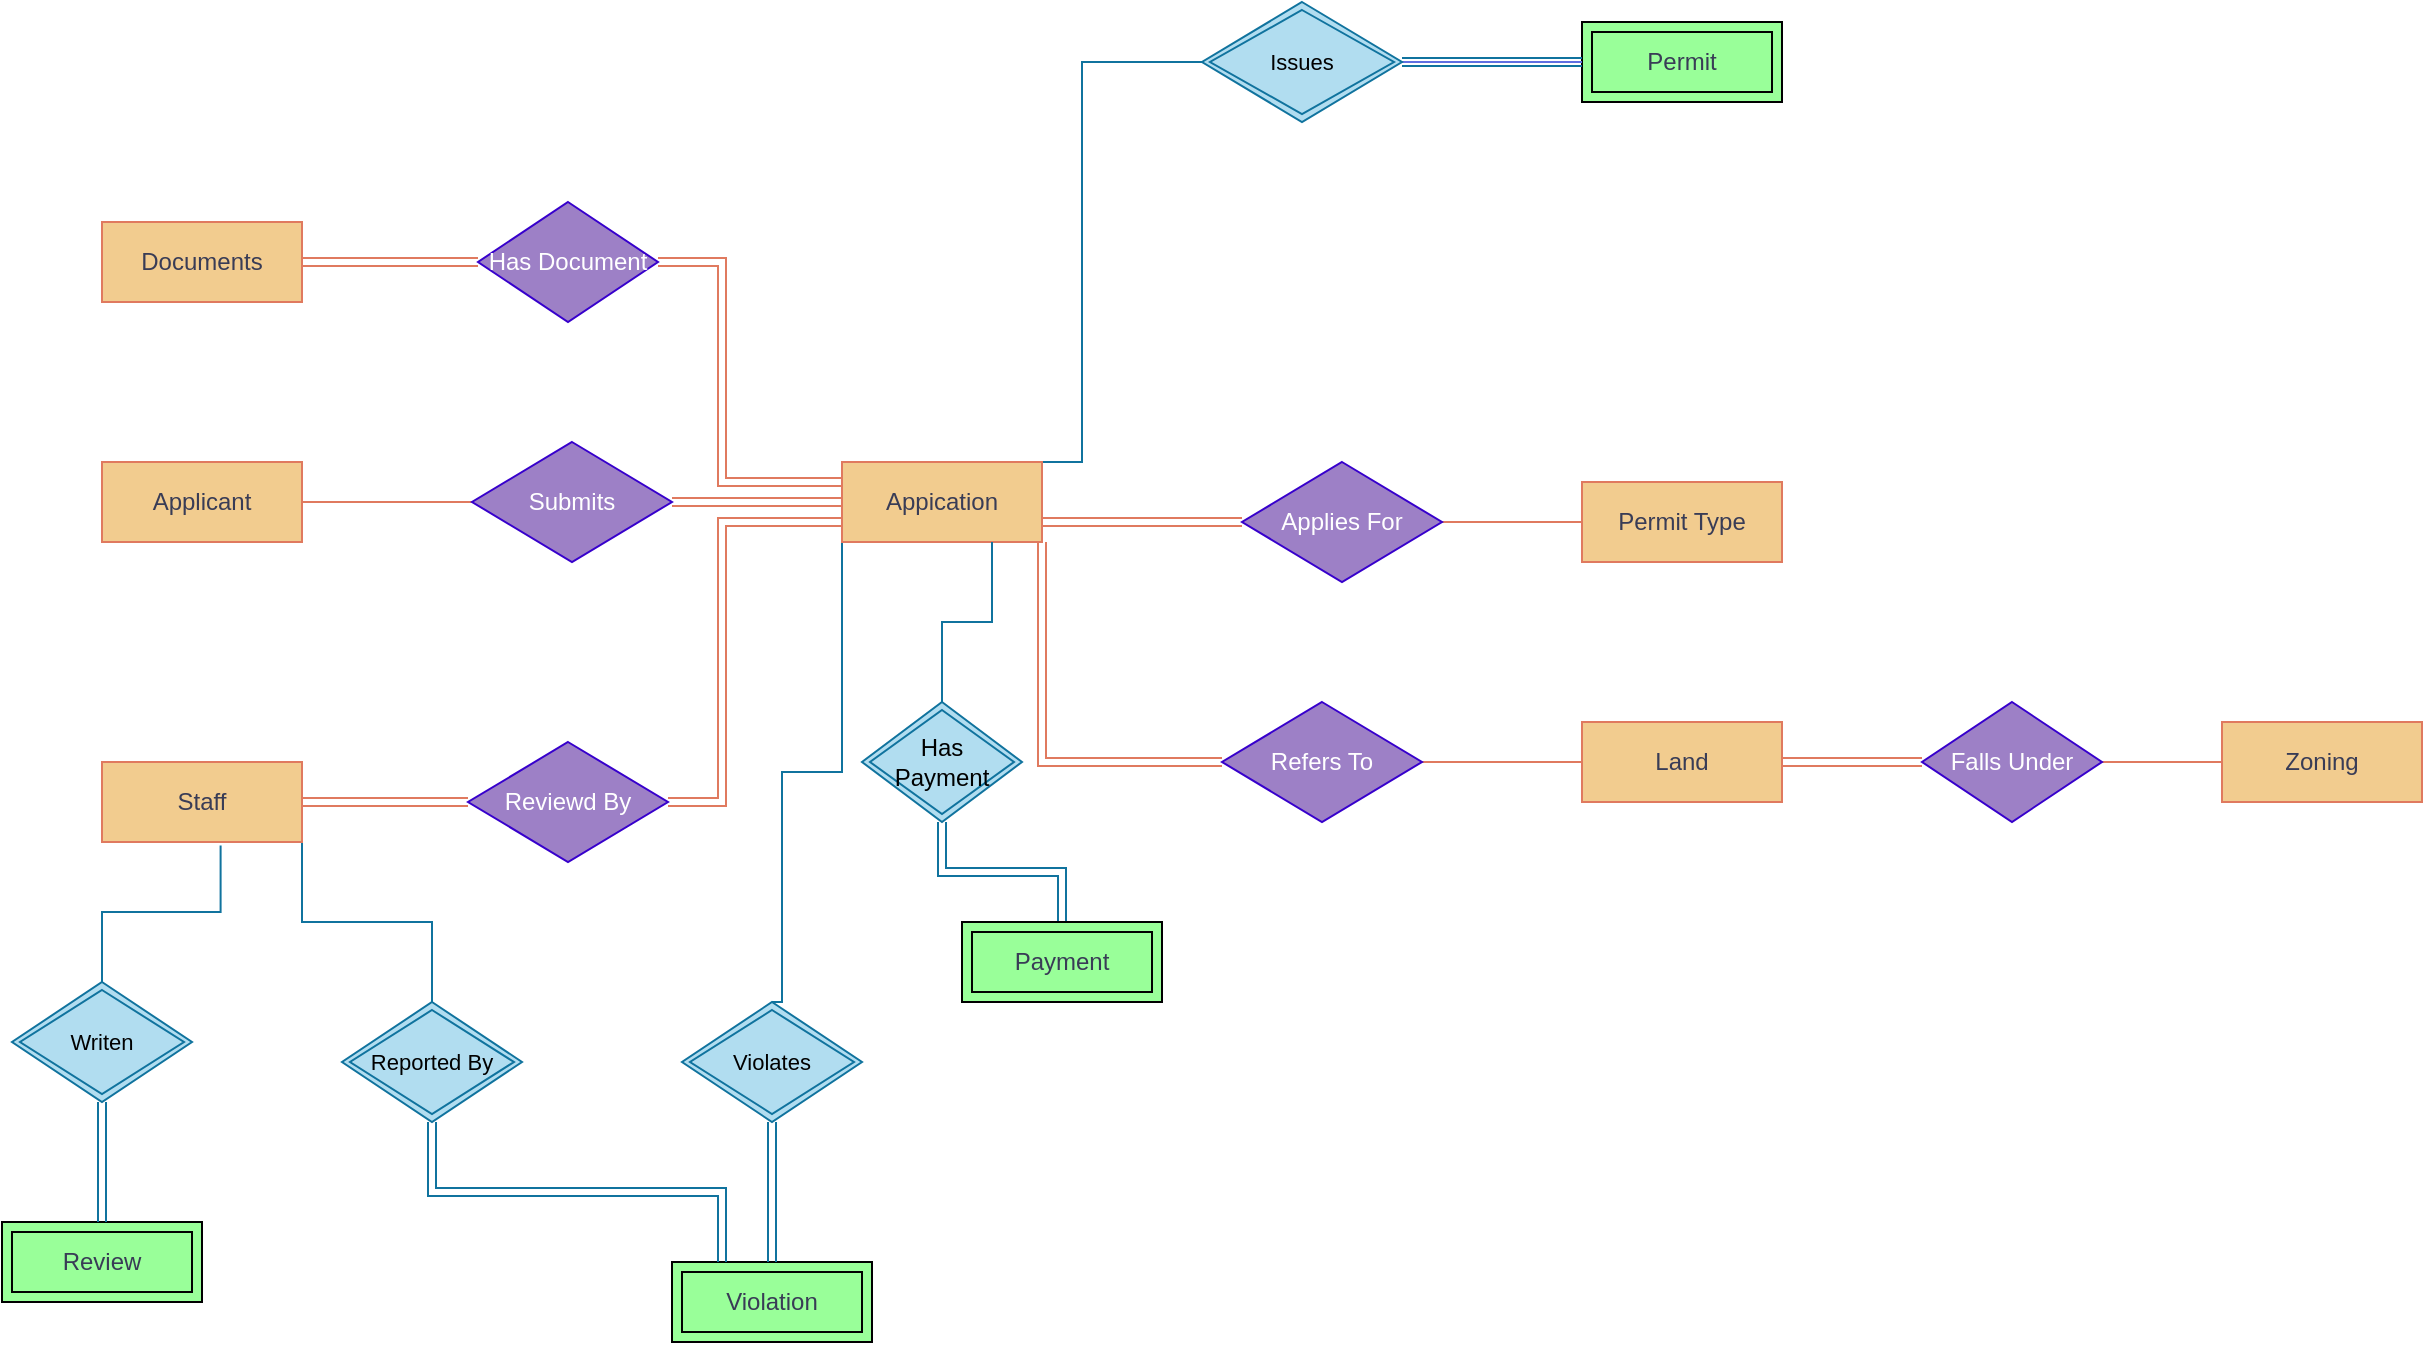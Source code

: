 <mxfile version="27.1.3">
  <diagram id="R2lEEEUBdFMjLlhIrx00" name="Page-1">
    <mxGraphModel dx="1313" dy="626" grid="1" gridSize="10" guides="1" tooltips="1" connect="1" arrows="1" fold="1" page="0" pageScale="1" pageWidth="1169" pageHeight="827" background="#FFFFFF" math="0" shadow="0" extFonts="Permanent Marker^https://fonts.googleapis.com/css?family=Permanent+Marker">
      <root>
        <mxCell id="0" />
        <mxCell id="1" parent="0" />
        <mxCell id="lDLYas_1JoU8hUVh2hBd-32" style="edgeStyle=orthogonalEdgeStyle;rounded=0;orthogonalLoop=1;jettySize=auto;html=1;exitX=1;exitY=1;exitDx=0;exitDy=0;strokeColor=#E07A5F;fontColor=#393C56;fillColor=#F2CC8F;entryX=0;entryY=0.5;entryDx=0;entryDy=0;shape=link;" parent="1" source="lDLYas_1JoU8hUVh2hBd-2" target="lDLYas_1JoU8hUVh2hBd-16" edge="1">
          <mxGeometry relative="1" as="geometry" />
        </mxCell>
        <mxCell id="lDLYas_1JoU8hUVh2hBd-39" style="edgeStyle=orthogonalEdgeStyle;shape=link;rounded=0;orthogonalLoop=1;jettySize=auto;html=1;exitX=0;exitY=0.75;exitDx=0;exitDy=0;entryX=1;entryY=0.5;entryDx=0;entryDy=0;strokeColor=#E07A5F;align=center;verticalAlign=middle;fontFamily=Helvetica;fontSize=11;fontColor=#393C56;labelBackgroundColor=default;startFill=0;endArrow=none;fillColor=#F2CC8F;" parent="1" source="lDLYas_1JoU8hUVh2hBd-2" target="lDLYas_1JoU8hUVh2hBd-18" edge="1">
          <mxGeometry relative="1" as="geometry">
            <Array as="points">
              <mxPoint x="-170" y="440" />
              <mxPoint x="-170" y="580" />
            </Array>
          </mxGeometry>
        </mxCell>
        <mxCell id="lDLYas_1JoU8hUVh2hBd-44" style="edgeStyle=orthogonalEdgeStyle;rounded=0;orthogonalLoop=1;jettySize=auto;html=1;exitX=1;exitY=0;exitDx=0;exitDy=0;entryX=0;entryY=0.5;entryDx=0;entryDy=0;strokeColor=#10739e;align=center;verticalAlign=middle;fontFamily=Helvetica;fontSize=11;fontColor=default;labelBackgroundColor=none;startFill=0;endArrow=none;fillColor=#b1ddf0;" parent="1" source="lDLYas_1JoU8hUVh2hBd-2" target="lDLYas_1JoU8hUVh2hBd-43" edge="1">
          <mxGeometry relative="1" as="geometry">
            <Array as="points">
              <mxPoint x="10" y="410" />
              <mxPoint x="10" y="210" />
            </Array>
          </mxGeometry>
        </mxCell>
        <mxCell id="lDLYas_1JoU8hUVh2hBd-60" style="edgeStyle=orthogonalEdgeStyle;rounded=0;orthogonalLoop=1;jettySize=auto;html=1;exitX=0;exitY=1;exitDx=0;exitDy=0;strokeColor=#10739e;align=center;verticalAlign=middle;fontFamily=Helvetica;fontSize=11;fontColor=default;labelBackgroundColor=none;startFill=0;endArrow=none;fillColor=#b1ddf0;entryX=0.5;entryY=0;entryDx=0;entryDy=0;" parent="1" source="lDLYas_1JoU8hUVh2hBd-2" target="lDLYas_1JoU8hUVh2hBd-61" edge="1">
          <mxGeometry relative="1" as="geometry">
            <mxPoint x="-170" y="770" as="targetPoint" />
            <Array as="points">
              <mxPoint x="-110" y="565" />
              <mxPoint x="-140" y="565" />
              <mxPoint x="-140" y="680" />
            </Array>
          </mxGeometry>
        </mxCell>
        <mxCell id="lDLYas_1JoU8hUVh2hBd-2" value="Appication" style="whiteSpace=wrap;html=1;align=center;labelBackgroundColor=none;fillColor=#F2CC8F;strokeColor=#E07A5F;fontColor=#393C56;" parent="1" vertex="1">
          <mxGeometry x="-110" y="410" width="100" height="40" as="geometry" />
        </mxCell>
        <mxCell id="lDLYas_1JoU8hUVh2hBd-27" style="edgeStyle=orthogonalEdgeStyle;rounded=0;orthogonalLoop=1;jettySize=auto;html=1;exitX=1;exitY=0.5;exitDx=0;exitDy=0;entryX=0;entryY=0.5;entryDx=0;entryDy=0;strokeColor=#E07A5F;fontColor=#393C56;fillColor=#F2CC8F;endArrow=none;startFill=0;" parent="1" source="lDLYas_1JoU8hUVh2hBd-3" target="lDLYas_1JoU8hUVh2hBd-14" edge="1">
          <mxGeometry relative="1" as="geometry" />
        </mxCell>
        <mxCell id="lDLYas_1JoU8hUVh2hBd-3" value="Applicant" style="whiteSpace=wrap;html=1;align=center;labelBackgroundColor=none;fillColor=#F2CC8F;strokeColor=#E07A5F;fontColor=#393C56;" parent="1" vertex="1">
          <mxGeometry x="-480" y="410" width="100" height="40" as="geometry" />
        </mxCell>
        <mxCell id="lDLYas_1JoU8hUVh2hBd-4" value="Permit Type" style="whiteSpace=wrap;html=1;align=center;labelBackgroundColor=none;fillColor=#F2CC8F;strokeColor=#E07A5F;fontColor=#393C56;" parent="1" vertex="1">
          <mxGeometry x="260" y="420" width="100" height="40" as="geometry" />
        </mxCell>
        <mxCell id="lDLYas_1JoU8hUVh2hBd-34" style="edgeStyle=orthogonalEdgeStyle;shape=link;rounded=0;orthogonalLoop=1;jettySize=auto;html=1;exitX=1;exitY=0.5;exitDx=0;exitDy=0;strokeColor=#E07A5F;align=center;verticalAlign=middle;fontFamily=Helvetica;fontSize=11;fontColor=#393C56;labelBackgroundColor=default;startFill=0;endArrow=none;fillColor=#F2CC8F;" parent="1" source="lDLYas_1JoU8hUVh2hBd-5" target="lDLYas_1JoU8hUVh2hBd-17" edge="1">
          <mxGeometry relative="1" as="geometry" />
        </mxCell>
        <mxCell id="lDLYas_1JoU8hUVh2hBd-5" value="Land" style="whiteSpace=wrap;html=1;align=center;strokeColor=#E07A5F;fontColor=#393C56;fillColor=#F2CC8F;" parent="1" vertex="1">
          <mxGeometry x="260" y="540" width="100" height="40" as="geometry" />
        </mxCell>
        <mxCell id="lDLYas_1JoU8hUVh2hBd-6" value="Zoning" style="whiteSpace=wrap;html=1;align=center;strokeColor=#E07A5F;fontColor=#393C56;fillColor=#F2CC8F;" parent="1" vertex="1">
          <mxGeometry x="580" y="540" width="100" height="40" as="geometry" />
        </mxCell>
        <mxCell id="lDLYas_1JoU8hUVh2hBd-40" style="edgeStyle=orthogonalEdgeStyle;shape=link;rounded=0;orthogonalLoop=1;jettySize=auto;html=1;exitX=1;exitY=0.5;exitDx=0;exitDy=0;entryX=0;entryY=0.5;entryDx=0;entryDy=0;strokeColor=#E07A5F;align=center;verticalAlign=middle;fontFamily=Helvetica;fontSize=11;fontColor=#393C56;labelBackgroundColor=default;startFill=0;endArrow=none;fillColor=#F2CC8F;" parent="1" source="lDLYas_1JoU8hUVh2hBd-7" target="lDLYas_1JoU8hUVh2hBd-18" edge="1">
          <mxGeometry relative="1" as="geometry" />
        </mxCell>
        <mxCell id="lDLYas_1JoU8hUVh2hBd-66" style="edgeStyle=orthogonalEdgeStyle;shape=connector;rounded=0;orthogonalLoop=1;jettySize=auto;html=1;exitX=1;exitY=1;exitDx=0;exitDy=0;entryX=0.5;entryY=0;entryDx=0;entryDy=0;strokeColor=#10739e;align=center;verticalAlign=middle;fontFamily=Helvetica;fontSize=11;fontColor=default;labelBackgroundColor=none;startFill=0;endArrow=none;fillColor=#b1ddf0;" parent="1" source="lDLYas_1JoU8hUVh2hBd-7" target="lDLYas_1JoU8hUVh2hBd-64" edge="1">
          <mxGeometry relative="1" as="geometry" />
        </mxCell>
        <mxCell id="lDLYas_1JoU8hUVh2hBd-7" value="Staff" style="whiteSpace=wrap;html=1;align=center;strokeColor=#E07A5F;fontColor=#393C56;fillColor=#F2CC8F;" parent="1" vertex="1">
          <mxGeometry x="-480" y="560" width="100" height="40" as="geometry" />
        </mxCell>
        <mxCell id="lDLYas_1JoU8hUVh2hBd-56" style="edgeStyle=orthogonalEdgeStyle;shape=link;rounded=0;orthogonalLoop=1;jettySize=auto;html=1;exitX=1;exitY=0.5;exitDx=0;exitDy=0;entryX=0;entryY=0.5;entryDx=0;entryDy=0;strokeColor=#E07A5F;align=center;verticalAlign=middle;fontFamily=Helvetica;fontSize=11;fontColor=default;labelBackgroundColor=none;startFill=0;endArrow=none;fillColor=#F2CC8F;" parent="1" source="lDLYas_1JoU8hUVh2hBd-8" target="lDLYas_1JoU8hUVh2hBd-21" edge="1">
          <mxGeometry relative="1" as="geometry" />
        </mxCell>
        <mxCell id="lDLYas_1JoU8hUVh2hBd-8" value="Documents" style="whiteSpace=wrap;html=1;align=center;strokeColor=#E07A5F;fontColor=#393C56;fillColor=#F2CC8F;" parent="1" vertex="1">
          <mxGeometry x="-480" y="290" width="100" height="40" as="geometry" />
        </mxCell>
        <mxCell id="lDLYas_1JoU8hUVh2hBd-9" value="Permit" style="shape=ext;margin=3;double=1;whiteSpace=wrap;html=1;align=center;strokeColor=#000000;fontColor=#393C56;fillColor=#99FF99;" parent="1" vertex="1">
          <mxGeometry x="260" y="190" width="100" height="40" as="geometry" />
        </mxCell>
        <mxCell id="lDLYas_1JoU8hUVh2hBd-11" value="Violation" style="shape=ext;margin=3;double=1;whiteSpace=wrap;html=1;align=center;strokeColor=#000000;fontColor=#393C56;fillColor=#99FF99;" parent="1" vertex="1">
          <mxGeometry x="-195" y="810" width="100" height="40" as="geometry" />
        </mxCell>
        <mxCell id="lDLYas_1JoU8hUVh2hBd-13" value="Review" style="shape=ext;margin=3;double=1;whiteSpace=wrap;html=1;align=center;strokeColor=#000000;fontColor=#393C56;fillColor=#99FF99;" parent="1" vertex="1">
          <mxGeometry x="-530" y="790" width="100" height="40" as="geometry" />
        </mxCell>
        <mxCell id="lDLYas_1JoU8hUVh2hBd-29" style="edgeStyle=orthogonalEdgeStyle;rounded=0;orthogonalLoop=1;jettySize=auto;html=1;exitX=1;exitY=0.5;exitDx=0;exitDy=0;entryX=0;entryY=0.5;entryDx=0;entryDy=0;strokeColor=#E07A5F;fontColor=#393C56;fillColor=#F2CC8F;shape=link;" parent="1" source="lDLYas_1JoU8hUVh2hBd-14" target="lDLYas_1JoU8hUVh2hBd-2" edge="1">
          <mxGeometry relative="1" as="geometry" />
        </mxCell>
        <mxCell id="lDLYas_1JoU8hUVh2hBd-14" value="Submits" style="shape=rhombus;perimeter=rhombusPerimeter;whiteSpace=wrap;html=1;align=center;strokeColor=#3700CC;fontColor=#ffffff;fillColor=light-dark(#9d80c6, #ffa7ff);" parent="1" vertex="1">
          <mxGeometry x="-295" y="400" width="100" height="60" as="geometry" />
        </mxCell>
        <mxCell id="lDLYas_1JoU8hUVh2hBd-28" style="edgeStyle=orthogonalEdgeStyle;rounded=0;orthogonalLoop=1;jettySize=auto;html=1;exitX=0;exitY=0.5;exitDx=0;exitDy=0;entryX=1;entryY=0.75;entryDx=0;entryDy=0;strokeColor=#E07A5F;fontColor=#393C56;fillColor=#F2CC8F;endArrow=none;startFill=0;shape=link;" parent="1" source="lDLYas_1JoU8hUVh2hBd-15" target="lDLYas_1JoU8hUVh2hBd-2" edge="1">
          <mxGeometry relative="1" as="geometry" />
        </mxCell>
        <mxCell id="lDLYas_1JoU8hUVh2hBd-30" style="edgeStyle=orthogonalEdgeStyle;rounded=0;orthogonalLoop=1;jettySize=auto;html=1;exitX=1;exitY=0.5;exitDx=0;exitDy=0;entryX=0;entryY=0.5;entryDx=0;entryDy=0;strokeColor=#E07A5F;fontColor=#393C56;fillColor=#F2CC8F;endArrow=none;startFill=0;" parent="1" source="lDLYas_1JoU8hUVh2hBd-15" target="lDLYas_1JoU8hUVh2hBd-4" edge="1">
          <mxGeometry relative="1" as="geometry" />
        </mxCell>
        <mxCell id="lDLYas_1JoU8hUVh2hBd-15" value="Applies For" style="shape=rhombus;perimeter=rhombusPerimeter;whiteSpace=wrap;html=1;align=center;strokeColor=#3700CC;fontColor=#ffffff;fillColor=light-dark(#9d80c6, #ffa7ff);" parent="1" vertex="1">
          <mxGeometry x="90" y="410" width="100" height="60" as="geometry" />
        </mxCell>
        <mxCell id="lDLYas_1JoU8hUVh2hBd-33" style="edgeStyle=orthogonalEdgeStyle;rounded=0;orthogonalLoop=1;jettySize=auto;html=1;exitX=1;exitY=0.5;exitDx=0;exitDy=0;strokeColor=#E07A5F;fontColor=#393C56;fillColor=#F2CC8F;endArrow=none;startFill=0;" parent="1" source="lDLYas_1JoU8hUVh2hBd-16" target="lDLYas_1JoU8hUVh2hBd-5" edge="1">
          <mxGeometry relative="1" as="geometry" />
        </mxCell>
        <mxCell id="lDLYas_1JoU8hUVh2hBd-16" value="Refers To" style="shape=rhombus;perimeter=rhombusPerimeter;whiteSpace=wrap;html=1;align=center;strokeColor=#3700CC;fontColor=#ffffff;fillColor=light-dark(#9d80c6, #ffa7ff);" parent="1" vertex="1">
          <mxGeometry x="80" y="530" width="100" height="60" as="geometry" />
        </mxCell>
        <mxCell id="lDLYas_1JoU8hUVh2hBd-37" style="edgeStyle=orthogonalEdgeStyle;shape=connector;rounded=0;orthogonalLoop=1;jettySize=auto;html=1;exitX=1;exitY=0.5;exitDx=0;exitDy=0;entryX=0;entryY=0.5;entryDx=0;entryDy=0;strokeColor=#E07A5F;align=center;verticalAlign=middle;fontFamily=Helvetica;fontSize=11;fontColor=#393C56;labelBackgroundColor=default;startFill=0;endArrow=none;fillColor=#F2CC8F;" parent="1" source="lDLYas_1JoU8hUVh2hBd-17" target="lDLYas_1JoU8hUVh2hBd-6" edge="1">
          <mxGeometry relative="1" as="geometry" />
        </mxCell>
        <mxCell id="lDLYas_1JoU8hUVh2hBd-17" value="Falls Under" style="shape=rhombus;perimeter=rhombusPerimeter;whiteSpace=wrap;html=1;align=center;strokeColor=#3700CC;fontColor=#ffffff;fillColor=light-dark(#9d80c6, #ffa7ff);" parent="1" vertex="1">
          <mxGeometry x="430" y="530" width="90" height="60" as="geometry" />
        </mxCell>
        <mxCell id="lDLYas_1JoU8hUVh2hBd-18" value="Reviewd By" style="shape=rhombus;perimeter=rhombusPerimeter;whiteSpace=wrap;html=1;align=center;strokeColor=#3700CC;fontColor=#ffffff;fillColor=light-dark(#9d80c6, #ffa7ff);" parent="1" vertex="1">
          <mxGeometry x="-297" y="550" width="100" height="60" as="geometry" />
        </mxCell>
        <mxCell id="lDLYas_1JoU8hUVh2hBd-55" style="edgeStyle=orthogonalEdgeStyle;shape=link;rounded=0;orthogonalLoop=1;jettySize=auto;html=1;exitX=1;exitY=0.5;exitDx=0;exitDy=0;entryX=0;entryY=0.25;entryDx=0;entryDy=0;strokeColor=#E07A5F;align=center;verticalAlign=middle;fontFamily=Helvetica;fontSize=11;fontColor=default;labelBackgroundColor=none;startFill=0;endArrow=none;fillColor=#F2CC8F;" parent="1" source="lDLYas_1JoU8hUVh2hBd-21" target="lDLYas_1JoU8hUVh2hBd-2" edge="1">
          <mxGeometry relative="1" as="geometry">
            <Array as="points">
              <mxPoint x="-170" y="310" />
              <mxPoint x="-170" y="420" />
            </Array>
          </mxGeometry>
        </mxCell>
        <mxCell id="lDLYas_1JoU8hUVh2hBd-21" value="Has Document" style="shape=rhombus;perimeter=rhombusPerimeter;whiteSpace=wrap;html=1;align=center;strokeColor=#3700CC;fontColor=#ffffff;fillColor=light-dark(#9d80c6, #ffa7ff);" parent="1" vertex="1">
          <mxGeometry x="-292" y="280" width="90" height="60" as="geometry" />
        </mxCell>
        <mxCell id="lDLYas_1JoU8hUVh2hBd-46" style="edgeStyle=orthogonalEdgeStyle;shape=connector;rounded=0;orthogonalLoop=1;jettySize=auto;html=1;exitX=1;exitY=0.5;exitDx=0;exitDy=0;entryX=0;entryY=0.5;entryDx=0;entryDy=0;strokeColor=light-dark(#606fe1, #b9624b);align=center;verticalAlign=middle;fontFamily=Helvetica;fontSize=11;fontColor=default;labelBackgroundColor=none;startFill=0;endArrow=none;fillColor=#F2CC8F;" parent="1" source="lDLYas_1JoU8hUVh2hBd-43" target="lDLYas_1JoU8hUVh2hBd-9" edge="1">
          <mxGeometry relative="1" as="geometry" />
        </mxCell>
        <mxCell id="lDLYas_1JoU8hUVh2hBd-47" value="" style="edgeStyle=orthogonalEdgeStyle;shape=link;rounded=0;orthogonalLoop=1;jettySize=auto;html=1;strokeColor=#10739e;align=center;verticalAlign=middle;fontFamily=Helvetica;fontSize=11;fontColor=default;labelBackgroundColor=none;startFill=0;endArrow=none;fillColor=#b1ddf0;" parent="1" source="lDLYas_1JoU8hUVh2hBd-43" target="lDLYas_1JoU8hUVh2hBd-9" edge="1">
          <mxGeometry relative="1" as="geometry" />
        </mxCell>
        <mxCell id="lDLYas_1JoU8hUVh2hBd-43" value="Issues" style="shape=rhombus;double=1;perimeter=rhombusPerimeter;whiteSpace=wrap;html=1;align=center;strokeColor=#10739e;fontFamily=Helvetica;fontSize=11;labelBackgroundColor=none;fillColor=#b1ddf0;" parent="1" vertex="1">
          <mxGeometry x="70" y="180" width="100" height="60" as="geometry" />
        </mxCell>
        <mxCell id="lDLYas_1JoU8hUVh2hBd-54" style="edgeStyle=orthogonalEdgeStyle;shape=connector;rounded=0;orthogonalLoop=1;jettySize=auto;html=1;exitX=0.5;exitY=0;exitDx=0;exitDy=0;entryX=0.75;entryY=1;entryDx=0;entryDy=0;strokeColor=#10739e;align=center;verticalAlign=middle;fontFamily=Helvetica;fontSize=11;fontColor=default;labelBackgroundColor=none;startFill=0;endArrow=none;fillColor=#b1ddf0;" parent="1" source="lDLYas_1JoU8hUVh2hBd-50" target="lDLYas_1JoU8hUVh2hBd-2" edge="1">
          <mxGeometry relative="1" as="geometry" />
        </mxCell>
        <mxCell id="lDLYas_1JoU8hUVh2hBd-50" value="&lt;span style=&quot;font-size: 12px;&quot;&gt;&lt;font style=&quot;color: rgb(0, 0, 0);&quot;&gt;Has Payment&lt;/font&gt;&lt;/span&gt;" style="shape=rhombus;double=1;perimeter=rhombusPerimeter;whiteSpace=wrap;html=1;align=center;strokeColor=#10739e;verticalAlign=middle;fontFamily=Helvetica;fontSize=11;fontColor=default;labelBackgroundColor=none;fillColor=#b1ddf0;" parent="1" vertex="1">
          <mxGeometry x="-100" y="530" width="80" height="60" as="geometry" />
        </mxCell>
        <mxCell id="lDLYas_1JoU8hUVh2hBd-53" style="edgeStyle=orthogonalEdgeStyle;shape=link;rounded=0;orthogonalLoop=1;jettySize=auto;html=1;exitX=0.5;exitY=0;exitDx=0;exitDy=0;entryX=0.5;entryY=1;entryDx=0;entryDy=0;strokeColor=#10739e;align=center;verticalAlign=middle;fontFamily=Helvetica;fontSize=11;fontColor=default;labelBackgroundColor=none;startFill=0;endArrow=none;fillColor=#b1ddf0;" parent="1" source="lDLYas_1JoU8hUVh2hBd-51" target="lDLYas_1JoU8hUVh2hBd-50" edge="1">
          <mxGeometry relative="1" as="geometry" />
        </mxCell>
        <mxCell id="lDLYas_1JoU8hUVh2hBd-51" value="Payment" style="shape=ext;margin=3;double=1;whiteSpace=wrap;html=1;align=center;strokeColor=#000000;fontColor=#393C56;fillColor=#99FF99;" parent="1" vertex="1">
          <mxGeometry x="-50" y="640" width="100" height="40" as="geometry" />
        </mxCell>
        <mxCell id="lDLYas_1JoU8hUVh2hBd-59" style="edgeStyle=orthogonalEdgeStyle;shape=link;rounded=0;orthogonalLoop=1;jettySize=auto;html=1;exitX=0.5;exitY=1;exitDx=0;exitDy=0;entryX=0.5;entryY=0;entryDx=0;entryDy=0;strokeColor=#10739e;align=center;verticalAlign=middle;fontFamily=Helvetica;fontSize=11;fontColor=default;labelBackgroundColor=none;startFill=0;endArrow=none;fillColor=#b1ddf0;" parent="1" source="lDLYas_1JoU8hUVh2hBd-57" target="lDLYas_1JoU8hUVh2hBd-13" edge="1">
          <mxGeometry relative="1" as="geometry" />
        </mxCell>
        <mxCell id="lDLYas_1JoU8hUVh2hBd-57" value="Writen" style="shape=rhombus;double=1;perimeter=rhombusPerimeter;whiteSpace=wrap;html=1;align=center;strokeColor=#10739e;verticalAlign=middle;fontFamily=Helvetica;fontSize=11;fontColor=default;labelBackgroundColor=none;fillColor=#b1ddf0;" parent="1" vertex="1">
          <mxGeometry x="-525" y="670" width="90" height="60" as="geometry" />
        </mxCell>
        <mxCell id="lDLYas_1JoU8hUVh2hBd-58" style="edgeStyle=orthogonalEdgeStyle;shape=connector;rounded=0;orthogonalLoop=1;jettySize=auto;html=1;exitX=0.5;exitY=0;exitDx=0;exitDy=0;entryX=0.593;entryY=1.043;entryDx=0;entryDy=0;entryPerimeter=0;strokeColor=#10739e;align=center;verticalAlign=middle;fontFamily=Helvetica;fontSize=11;fontColor=default;labelBackgroundColor=none;startFill=0;endArrow=none;fillColor=#b1ddf0;" parent="1" source="lDLYas_1JoU8hUVh2hBd-57" target="lDLYas_1JoU8hUVh2hBd-7" edge="1">
          <mxGeometry relative="1" as="geometry" />
        </mxCell>
        <mxCell id="lDLYas_1JoU8hUVh2hBd-63" style="edgeStyle=orthogonalEdgeStyle;shape=link;rounded=0;orthogonalLoop=1;jettySize=auto;html=1;exitX=0.5;exitY=1;exitDx=0;exitDy=0;strokeColor=#10739e;align=center;verticalAlign=middle;fontFamily=Helvetica;fontSize=11;fontColor=default;labelBackgroundColor=none;startFill=0;endArrow=none;fillColor=#b1ddf0;" parent="1" source="lDLYas_1JoU8hUVh2hBd-61" target="lDLYas_1JoU8hUVh2hBd-11" edge="1">
          <mxGeometry relative="1" as="geometry" />
        </mxCell>
        <mxCell id="lDLYas_1JoU8hUVh2hBd-61" value="Violates" style="shape=rhombus;double=1;perimeter=rhombusPerimeter;whiteSpace=wrap;html=1;align=center;strokeColor=#10739e;verticalAlign=middle;fontFamily=Helvetica;fontSize=11;fontColor=default;labelBackgroundColor=none;fillColor=#b1ddf0;" parent="1" vertex="1">
          <mxGeometry x="-190" y="680" width="90" height="60" as="geometry" />
        </mxCell>
        <mxCell id="lDLYas_1JoU8hUVh2hBd-67" style="edgeStyle=orthogonalEdgeStyle;shape=link;rounded=0;orthogonalLoop=1;jettySize=auto;html=1;exitX=0.5;exitY=1;exitDx=0;exitDy=0;entryX=0.25;entryY=0;entryDx=0;entryDy=0;strokeColor=#10739e;align=center;verticalAlign=middle;fontFamily=Helvetica;fontSize=11;fontColor=default;labelBackgroundColor=none;startFill=0;endArrow=none;fillColor=#b1ddf0;" parent="1" source="lDLYas_1JoU8hUVh2hBd-64" target="lDLYas_1JoU8hUVh2hBd-11" edge="1">
          <mxGeometry relative="1" as="geometry" />
        </mxCell>
        <mxCell id="lDLYas_1JoU8hUVh2hBd-64" value="Reported By" style="shape=rhombus;double=1;perimeter=rhombusPerimeter;whiteSpace=wrap;html=1;align=center;strokeColor=#10739e;verticalAlign=middle;fontFamily=Helvetica;fontSize=11;fontColor=default;labelBackgroundColor=none;fillColor=#b1ddf0;" parent="1" vertex="1">
          <mxGeometry x="-360" y="680" width="90" height="60" as="geometry" />
        </mxCell>
      </root>
    </mxGraphModel>
  </diagram>
</mxfile>
